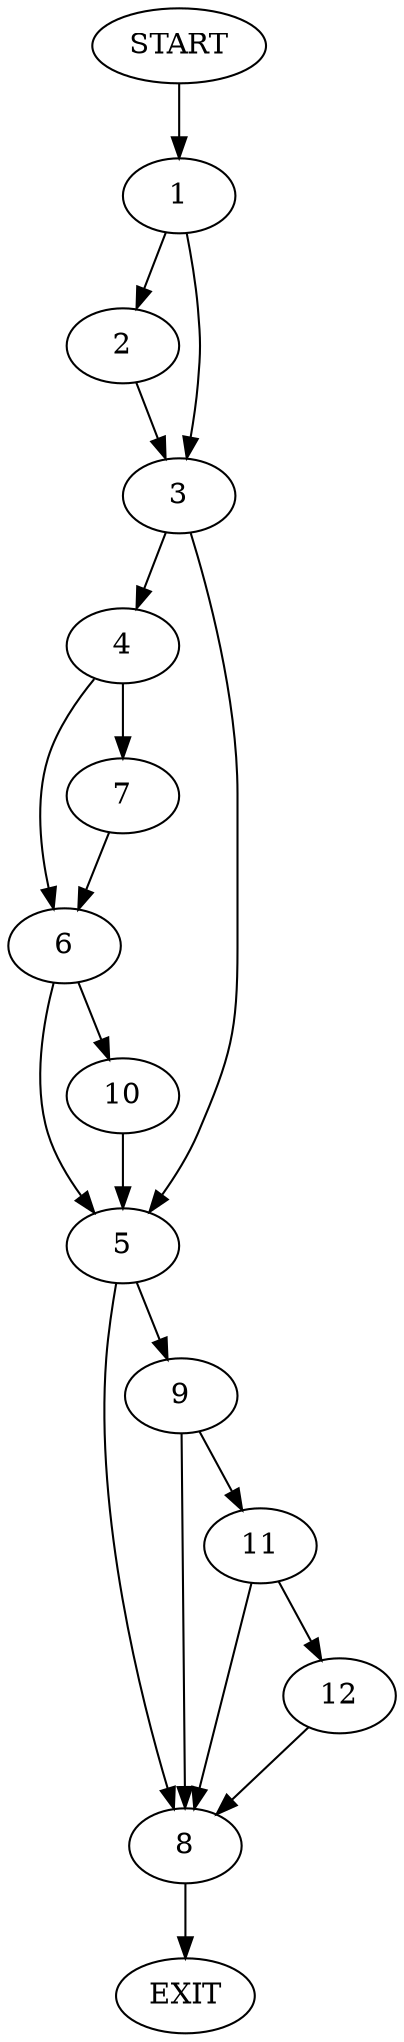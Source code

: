 digraph {
0 [label="START"]
13 [label="EXIT"]
0 -> 1
1 -> 2
1 -> 3
2 -> 3
3 -> 4
3 -> 5
4 -> 6
4 -> 7
5 -> 8
5 -> 9
6 -> 5
6 -> 10
7 -> 6
10 -> 5
8 -> 13
9 -> 11
9 -> 8
11 -> 8
11 -> 12
12 -> 8
}
